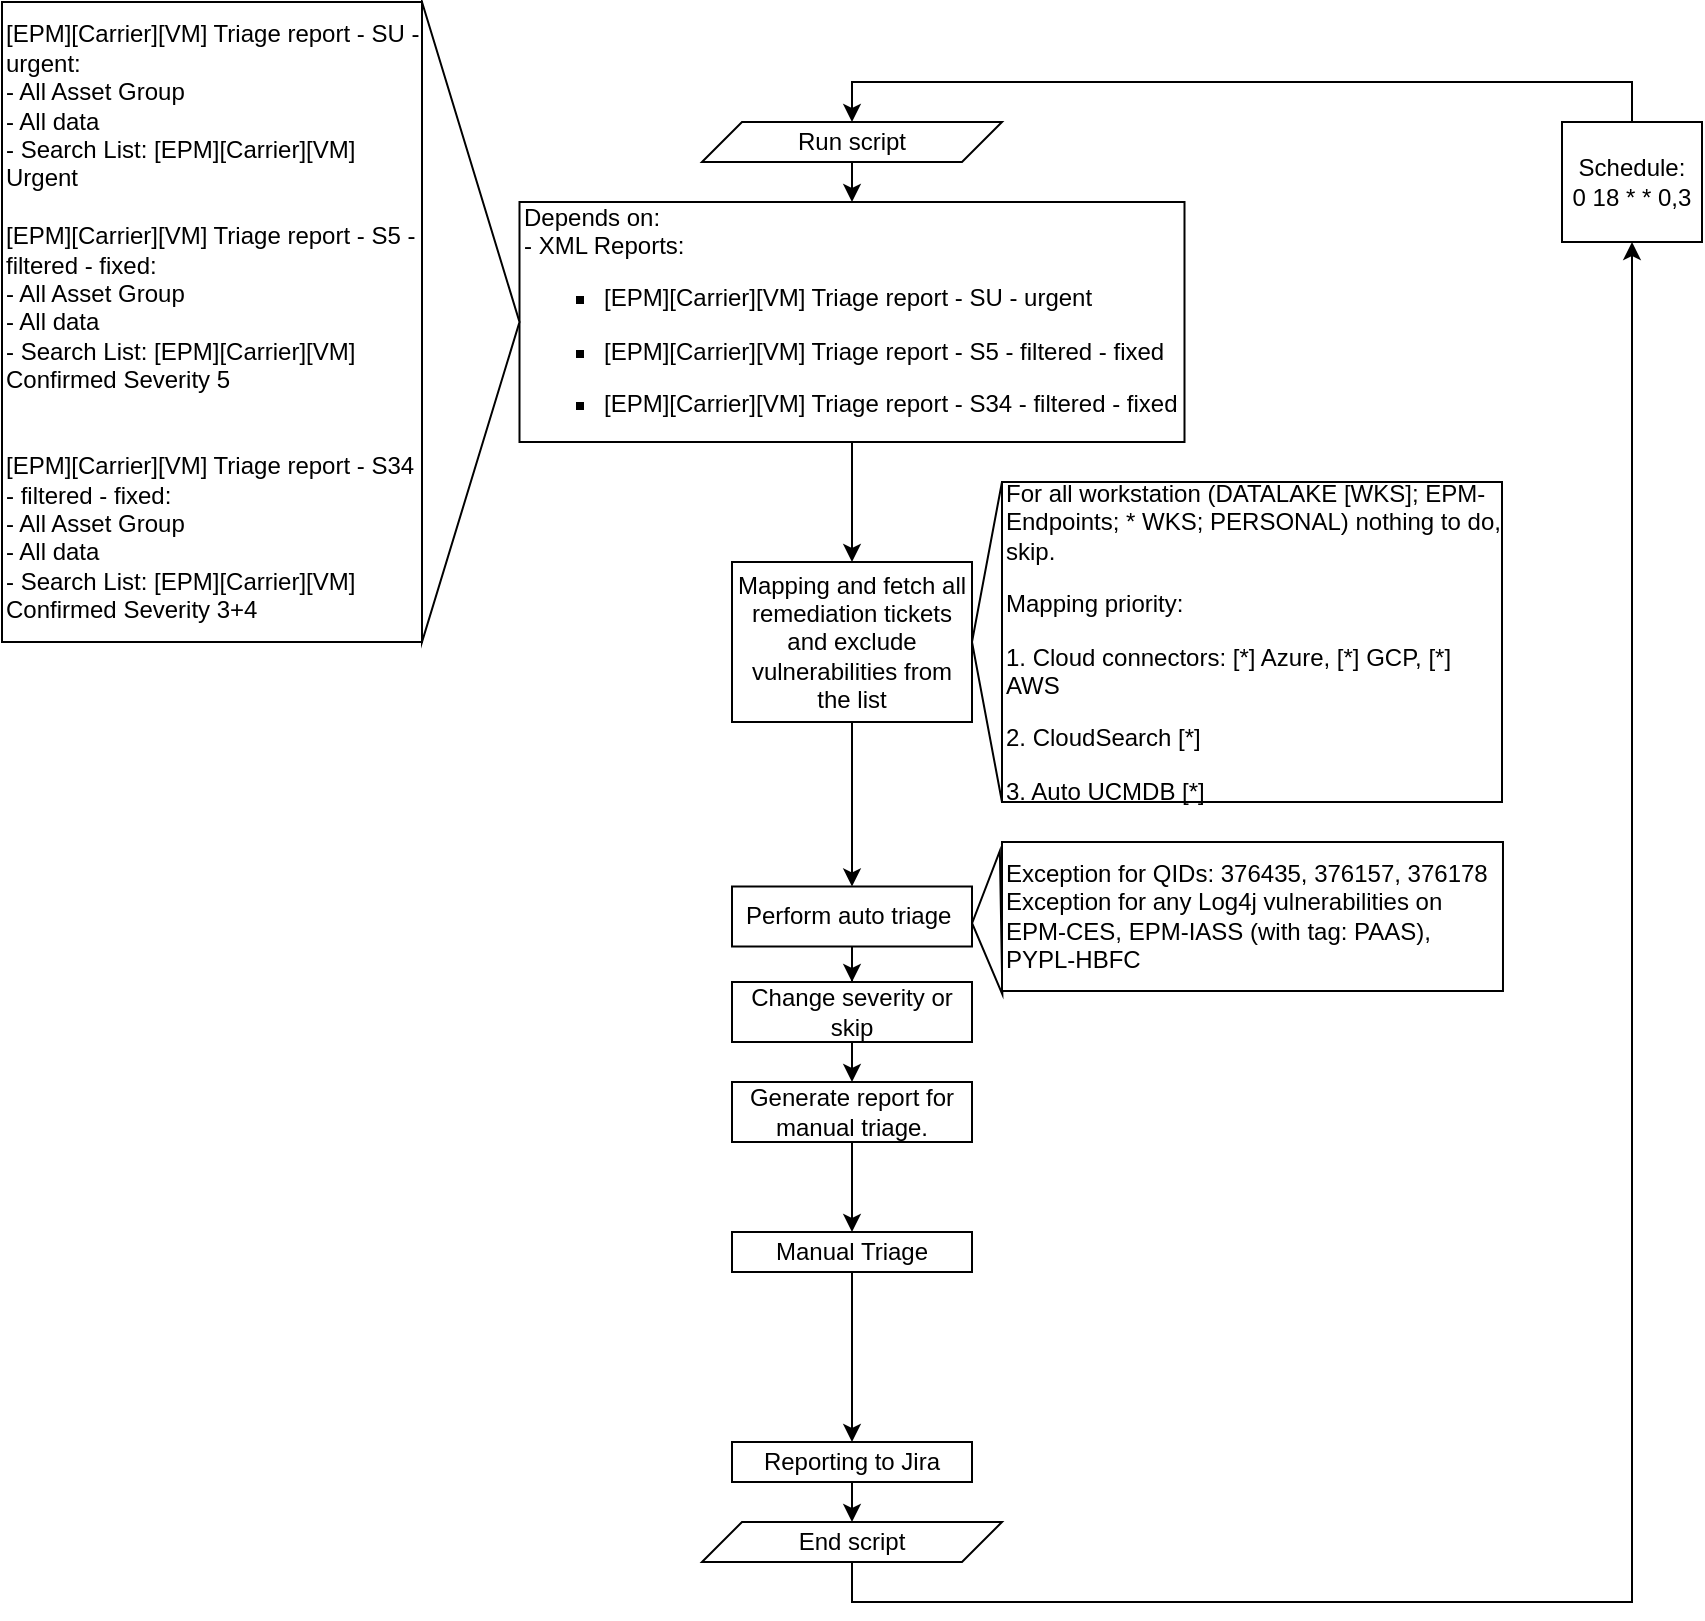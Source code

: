 <mxfile version="20.6.0" type="github">
  <diagram id="C5RBs43oDa-KdzZeNtuy" name="Page-1">
    <mxGraphModel dx="1601" dy="1963" grid="1" gridSize="10" guides="1" tooltips="1" connect="1" arrows="1" fold="1" page="1" pageScale="1" pageWidth="827" pageHeight="1169" math="0" shadow="0">
      <root>
        <mxCell id="WIyWlLk6GJQsqaUBKTNV-0" />
        <mxCell id="WIyWlLk6GJQsqaUBKTNV-1" parent="WIyWlLk6GJQsqaUBKTNV-0" />
        <mxCell id="9HukZJ-ubF0syhQrg-Qe-7" style="edgeStyle=orthogonalEdgeStyle;rounded=0;orthogonalLoop=1;jettySize=auto;html=1;exitX=0.5;exitY=1;exitDx=0;exitDy=0;entryX=0.5;entryY=0;entryDx=0;entryDy=0;" edge="1" parent="WIyWlLk6GJQsqaUBKTNV-1" source="9HukZJ-ubF0syhQrg-Qe-0" target="9HukZJ-ubF0syhQrg-Qe-6">
          <mxGeometry relative="1" as="geometry" />
        </mxCell>
        <mxCell id="9HukZJ-ubF0syhQrg-Qe-0" value="Run script" style="shape=parallelogram;perimeter=parallelogramPerimeter;whiteSpace=wrap;html=1;fixedSize=1;" vertex="1" parent="WIyWlLk6GJQsqaUBKTNV-1">
          <mxGeometry x="200" y="20" width="150" height="20" as="geometry" />
        </mxCell>
        <mxCell id="9HukZJ-ubF0syhQrg-Qe-3" style="edgeStyle=orthogonalEdgeStyle;rounded=0;orthogonalLoop=1;jettySize=auto;html=1;exitX=0.5;exitY=1;exitDx=0;exitDy=0;entryX=0.5;entryY=1;entryDx=0;entryDy=0;" edge="1" parent="WIyWlLk6GJQsqaUBKTNV-1" source="9HukZJ-ubF0syhQrg-Qe-1" target="9HukZJ-ubF0syhQrg-Qe-4">
          <mxGeometry relative="1" as="geometry">
            <mxPoint x="640" y="410" as="targetPoint" />
          </mxGeometry>
        </mxCell>
        <mxCell id="9HukZJ-ubF0syhQrg-Qe-1" value="End script" style="shape=parallelogram;perimeter=parallelogramPerimeter;whiteSpace=wrap;html=1;fixedSize=1;" vertex="1" parent="WIyWlLk6GJQsqaUBKTNV-1">
          <mxGeometry x="200" y="720" width="150" height="20" as="geometry" />
        </mxCell>
        <mxCell id="9HukZJ-ubF0syhQrg-Qe-5" style="edgeStyle=orthogonalEdgeStyle;rounded=0;orthogonalLoop=1;jettySize=auto;html=1;exitX=0.5;exitY=0;exitDx=0;exitDy=0;entryX=0.5;entryY=0;entryDx=0;entryDy=0;" edge="1" parent="WIyWlLk6GJQsqaUBKTNV-1" source="9HukZJ-ubF0syhQrg-Qe-4" target="9HukZJ-ubF0syhQrg-Qe-0">
          <mxGeometry relative="1" as="geometry" />
        </mxCell>
        <mxCell id="9HukZJ-ubF0syhQrg-Qe-4" value="Schedule:&lt;br&gt;0 18 * * 0,3" style="rounded=0;whiteSpace=wrap;html=1;" vertex="1" parent="WIyWlLk6GJQsqaUBKTNV-1">
          <mxGeometry x="630" y="20" width="70" height="60" as="geometry" />
        </mxCell>
        <mxCell id="9HukZJ-ubF0syhQrg-Qe-23" style="edgeStyle=orthogonalEdgeStyle;rounded=0;orthogonalLoop=1;jettySize=auto;html=1;exitX=0.5;exitY=1;exitDx=0;exitDy=0;entryX=0.5;entryY=0;entryDx=0;entryDy=0;" edge="1" parent="WIyWlLk6GJQsqaUBKTNV-1" source="9HukZJ-ubF0syhQrg-Qe-6" target="9HukZJ-ubF0syhQrg-Qe-18">
          <mxGeometry relative="1" as="geometry" />
        </mxCell>
        <mxCell id="9HukZJ-ubF0syhQrg-Qe-6" value="Depends on:&lt;br&gt;- XML Reports:&lt;br&gt;&lt;ul style=&quot;list-style-type: square;&quot;&gt;&lt;li&gt;[EPM][Carrier][VM] Triage report - SU - urgent&lt;/li&gt;&lt;/ul&gt;&lt;ul style=&quot;list-style-type: square;&quot;&gt;&lt;li&gt;[EPM][Carrier][VM] Triage report - S5 - filtered - fixed&lt;/li&gt;&lt;/ul&gt;&lt;ul style=&quot;list-style-type: square;&quot;&gt;&lt;li&gt;[EPM][Carrier][VM] Triage report - S34 - filtered - fixed&lt;/li&gt;&lt;/ul&gt;" style="rounded=0;whiteSpace=wrap;html=1;align=left;" vertex="1" parent="WIyWlLk6GJQsqaUBKTNV-1">
          <mxGeometry x="108.75" y="60" width="332.5" height="120" as="geometry" />
        </mxCell>
        <mxCell id="9HukZJ-ubF0syhQrg-Qe-9" style="edgeStyle=orthogonalEdgeStyle;rounded=0;orthogonalLoop=1;jettySize=auto;html=1;exitX=0.5;exitY=1;exitDx=0;exitDy=0;entryX=0.5;entryY=0;entryDx=0;entryDy=0;" edge="1" parent="WIyWlLk6GJQsqaUBKTNV-1" source="9HukZJ-ubF0syhQrg-Qe-8" target="9HukZJ-ubF0syhQrg-Qe-1">
          <mxGeometry relative="1" as="geometry" />
        </mxCell>
        <mxCell id="9HukZJ-ubF0syhQrg-Qe-8" value="Reporting to Jira" style="rounded=0;whiteSpace=wrap;html=1;align=center;" vertex="1" parent="WIyWlLk6GJQsqaUBKTNV-1">
          <mxGeometry x="215" y="680" width="120" height="20" as="geometry" />
        </mxCell>
        <mxCell id="9HukZJ-ubF0syhQrg-Qe-15" style="edgeStyle=orthogonalEdgeStyle;rounded=0;orthogonalLoop=1;jettySize=auto;html=1;exitX=0.5;exitY=1;exitDx=0;exitDy=0;entryX=0.5;entryY=0;entryDx=0;entryDy=0;" edge="1" parent="WIyWlLk6GJQsqaUBKTNV-1" source="9HukZJ-ubF0syhQrg-Qe-10" target="9HukZJ-ubF0syhQrg-Qe-11">
          <mxGeometry relative="1" as="geometry" />
        </mxCell>
        <mxCell id="9HukZJ-ubF0syhQrg-Qe-10" value="Generate report for manual triage." style="rounded=0;whiteSpace=wrap;html=1;" vertex="1" parent="WIyWlLk6GJQsqaUBKTNV-1">
          <mxGeometry x="215" y="500" width="120" height="30" as="geometry" />
        </mxCell>
        <mxCell id="9HukZJ-ubF0syhQrg-Qe-14" style="edgeStyle=orthogonalEdgeStyle;rounded=0;orthogonalLoop=1;jettySize=auto;html=1;exitX=0.5;exitY=1;exitDx=0;exitDy=0;entryX=0.5;entryY=0;entryDx=0;entryDy=0;" edge="1" parent="WIyWlLk6GJQsqaUBKTNV-1" source="9HukZJ-ubF0syhQrg-Qe-11" target="9HukZJ-ubF0syhQrg-Qe-8">
          <mxGeometry relative="1" as="geometry" />
        </mxCell>
        <mxCell id="9HukZJ-ubF0syhQrg-Qe-11" value="Manual Triage" style="rounded=0;whiteSpace=wrap;html=1;" vertex="1" parent="WIyWlLk6GJQsqaUBKTNV-1">
          <mxGeometry x="215" y="575" width="120" height="20" as="geometry" />
        </mxCell>
        <mxCell id="9HukZJ-ubF0syhQrg-Qe-17" style="edgeStyle=orthogonalEdgeStyle;rounded=0;orthogonalLoop=1;jettySize=auto;html=1;exitX=0.5;exitY=1;exitDx=0;exitDy=0;" edge="1" parent="WIyWlLk6GJQsqaUBKTNV-1" source="9HukZJ-ubF0syhQrg-Qe-12" target="9HukZJ-ubF0syhQrg-Qe-13">
          <mxGeometry relative="1" as="geometry" />
        </mxCell>
        <mxCell id="9HukZJ-ubF0syhQrg-Qe-12" value="Perform auto triage&amp;nbsp;" style="rounded=0;whiteSpace=wrap;html=1;" vertex="1" parent="WIyWlLk6GJQsqaUBKTNV-1">
          <mxGeometry x="215" y="402.25" width="120" height="30" as="geometry" />
        </mxCell>
        <mxCell id="9HukZJ-ubF0syhQrg-Qe-16" style="edgeStyle=orthogonalEdgeStyle;rounded=0;orthogonalLoop=1;jettySize=auto;html=1;exitX=0.5;exitY=1;exitDx=0;exitDy=0;entryX=0.5;entryY=0;entryDx=0;entryDy=0;" edge="1" parent="WIyWlLk6GJQsqaUBKTNV-1" source="9HukZJ-ubF0syhQrg-Qe-13" target="9HukZJ-ubF0syhQrg-Qe-10">
          <mxGeometry relative="1" as="geometry" />
        </mxCell>
        <mxCell id="9HukZJ-ubF0syhQrg-Qe-13" value="Change severity or skip" style="rounded=0;whiteSpace=wrap;html=1;" vertex="1" parent="WIyWlLk6GJQsqaUBKTNV-1">
          <mxGeometry x="215" y="450" width="120" height="30" as="geometry" />
        </mxCell>
        <mxCell id="9HukZJ-ubF0syhQrg-Qe-19" style="edgeStyle=orthogonalEdgeStyle;rounded=0;orthogonalLoop=1;jettySize=auto;html=1;exitX=0.5;exitY=1;exitDx=0;exitDy=0;entryX=0.5;entryY=0;entryDx=0;entryDy=0;" edge="1" parent="WIyWlLk6GJQsqaUBKTNV-1" source="9HukZJ-ubF0syhQrg-Qe-18" target="9HukZJ-ubF0syhQrg-Qe-12">
          <mxGeometry relative="1" as="geometry" />
        </mxCell>
        <mxCell id="9HukZJ-ubF0syhQrg-Qe-18" value="Mapping and fetch all remediation tickets and exclude vulnerabilities from the list" style="rounded=0;whiteSpace=wrap;html=1;" vertex="1" parent="WIyWlLk6GJQsqaUBKTNV-1">
          <mxGeometry x="215" y="240" width="120" height="80" as="geometry" />
        </mxCell>
        <mxCell id="9HukZJ-ubF0syhQrg-Qe-21" value="" style="triangle;whiteSpace=wrap;html=1;rotation=-181;" vertex="1" parent="WIyWlLk6GJQsqaUBKTNV-1">
          <mxGeometry x="335.05" y="384.58" width="14.51" height="71.79" as="geometry" />
        </mxCell>
        <mxCell id="9HukZJ-ubF0syhQrg-Qe-22" value="Exception for QIDs: 376435, 376157, 376178&lt;br&gt;Exception for any Log4j vulnerabilities on EPM-CES, EPM-IASS (with tag: PAAS), PYPL-HBFC" style="rounded=0;whiteSpace=wrap;html=1;align=left;" vertex="1" parent="WIyWlLk6GJQsqaUBKTNV-1">
          <mxGeometry x="350" y="380" width="250.49" height="74.5" as="geometry" />
        </mxCell>
        <mxCell id="9HukZJ-ubF0syhQrg-Qe-24" value="" style="triangle;whiteSpace=wrap;html=1;rotation=-180;" vertex="1" parent="WIyWlLk6GJQsqaUBKTNV-1">
          <mxGeometry x="335" y="200" width="15" height="160" as="geometry" />
        </mxCell>
        <mxCell id="9HukZJ-ubF0syhQrg-Qe-25" value="&lt;p&gt;For all workstation (DATALAKE [WKS]; EPM-Endpoints; * WKS; PERSONAL) nothing to do, skip.&lt;br&gt;&lt;/p&gt;&lt;p&gt;Mapping priority:&lt;/p&gt;&lt;p&gt;&lt;span style=&quot;background-color: initial;&quot;&gt;1. Cloud connectors: [*] Azure, [*] GCP, [*] AWS&lt;/span&gt;&lt;/p&gt;&lt;p&gt;&lt;span style=&quot;background-color: initial;&quot;&gt;2. CloudSearch [*]&lt;/span&gt;&lt;/p&gt;&lt;p&gt;&lt;span style=&quot;background-color: initial;&quot;&gt;3. Auto UCMDB [*]&lt;/span&gt;&lt;/p&gt;" style="rounded=0;whiteSpace=wrap;html=1;align=left;" vertex="1" parent="WIyWlLk6GJQsqaUBKTNV-1">
          <mxGeometry x="350" y="200" width="250" height="160" as="geometry" />
        </mxCell>
        <mxCell id="9HukZJ-ubF0syhQrg-Qe-26" value="[EPM][Carrier][VM] Triage report - SU - urgent:&lt;br&gt;- All Asset Group&lt;br&gt;- All data&amp;nbsp;&lt;br&gt;- Search List: [EPM][Carrier][VM] Urgent&lt;br&gt;&lt;br&gt;[EPM][Carrier][VM] Triage report - S5 - filtered - fixed:&lt;br&gt;- All Asset Group&lt;br&gt;- All data&amp;nbsp;&lt;br&gt;- Search List:&amp;nbsp;[EPM][Carrier][VM] Confirmed Severity 5&lt;br&gt;                          &lt;br&gt;&lt;br&gt;[EPM][Carrier][VM] Triage report - S34 - filtered - fixed:&lt;br&gt;- All Asset Group&lt;br&gt;- All data&amp;nbsp;&lt;br&gt;- Search List:&amp;nbsp;[EPM][Carrier][VM] Confirmed Severity 3+4&lt;br/&gt;                          " style="rounded=0;whiteSpace=wrap;html=1;align=left;" vertex="1" parent="WIyWlLk6GJQsqaUBKTNV-1">
          <mxGeometry x="-150" y="-40" width="210" height="320" as="geometry" />
        </mxCell>
        <mxCell id="9HukZJ-ubF0syhQrg-Qe-29" value="" style="triangle;whiteSpace=wrap;html=1;" vertex="1" parent="WIyWlLk6GJQsqaUBKTNV-1">
          <mxGeometry x="60" y="-40" width="48.75" height="320" as="geometry" />
        </mxCell>
      </root>
    </mxGraphModel>
  </diagram>
</mxfile>
